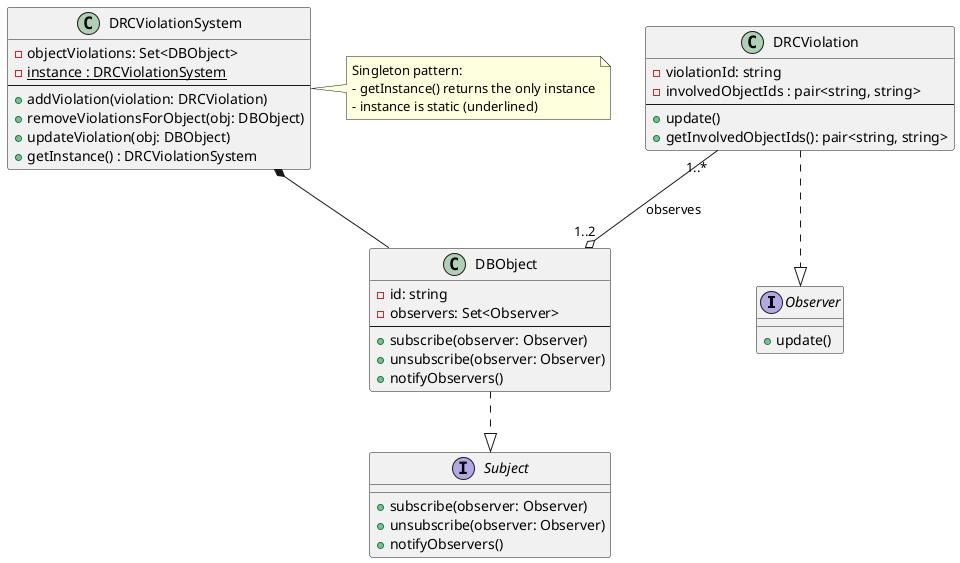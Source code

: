 @startuml
' Interfaces
interface Observer {
    +update()
}

interface Subject {
    +subscribe(observer: Observer)
    +unsubscribe(observer: Observer)
    +notifyObservers()
}

' Core domain classes
class DBObject {
    -id: string    
    -observers: Set<Observer>   
    --
    +subscribe(observer: Observer)
    +unsubscribe(observer: Observer)
    +notifyObservers()
}

class DRCViolation {    
    -violationId: string
    -involvedObjectIds : pair<string, string>
    --
    +update()
    +getInvolvedObjectIds(): pair<string, string>
}

class DRCViolationSystem {
    -objectViolations: Set<DBObject>
    -<u>instance : DRCViolationSystem</u>
    --
    +addViolation(violation: DRCViolation)
    +removeViolationsForObject(obj: DBObject)
    +updateViolation(obj: DBObject)
    +getInstance() : DRCViolationSystem    
}

DBObject ..|> Subject
DRCViolation ..|> Observer
DRCViolation "1..*" --o "1..2" DBObject : observes

' Composition and Singleton
DRCViolationSystem *-- DBObject
note right of DRCViolationSystem
  Singleton pattern:
  - getInstance() returns the only instance
  - instance is static (underlined)
end note
@enduml